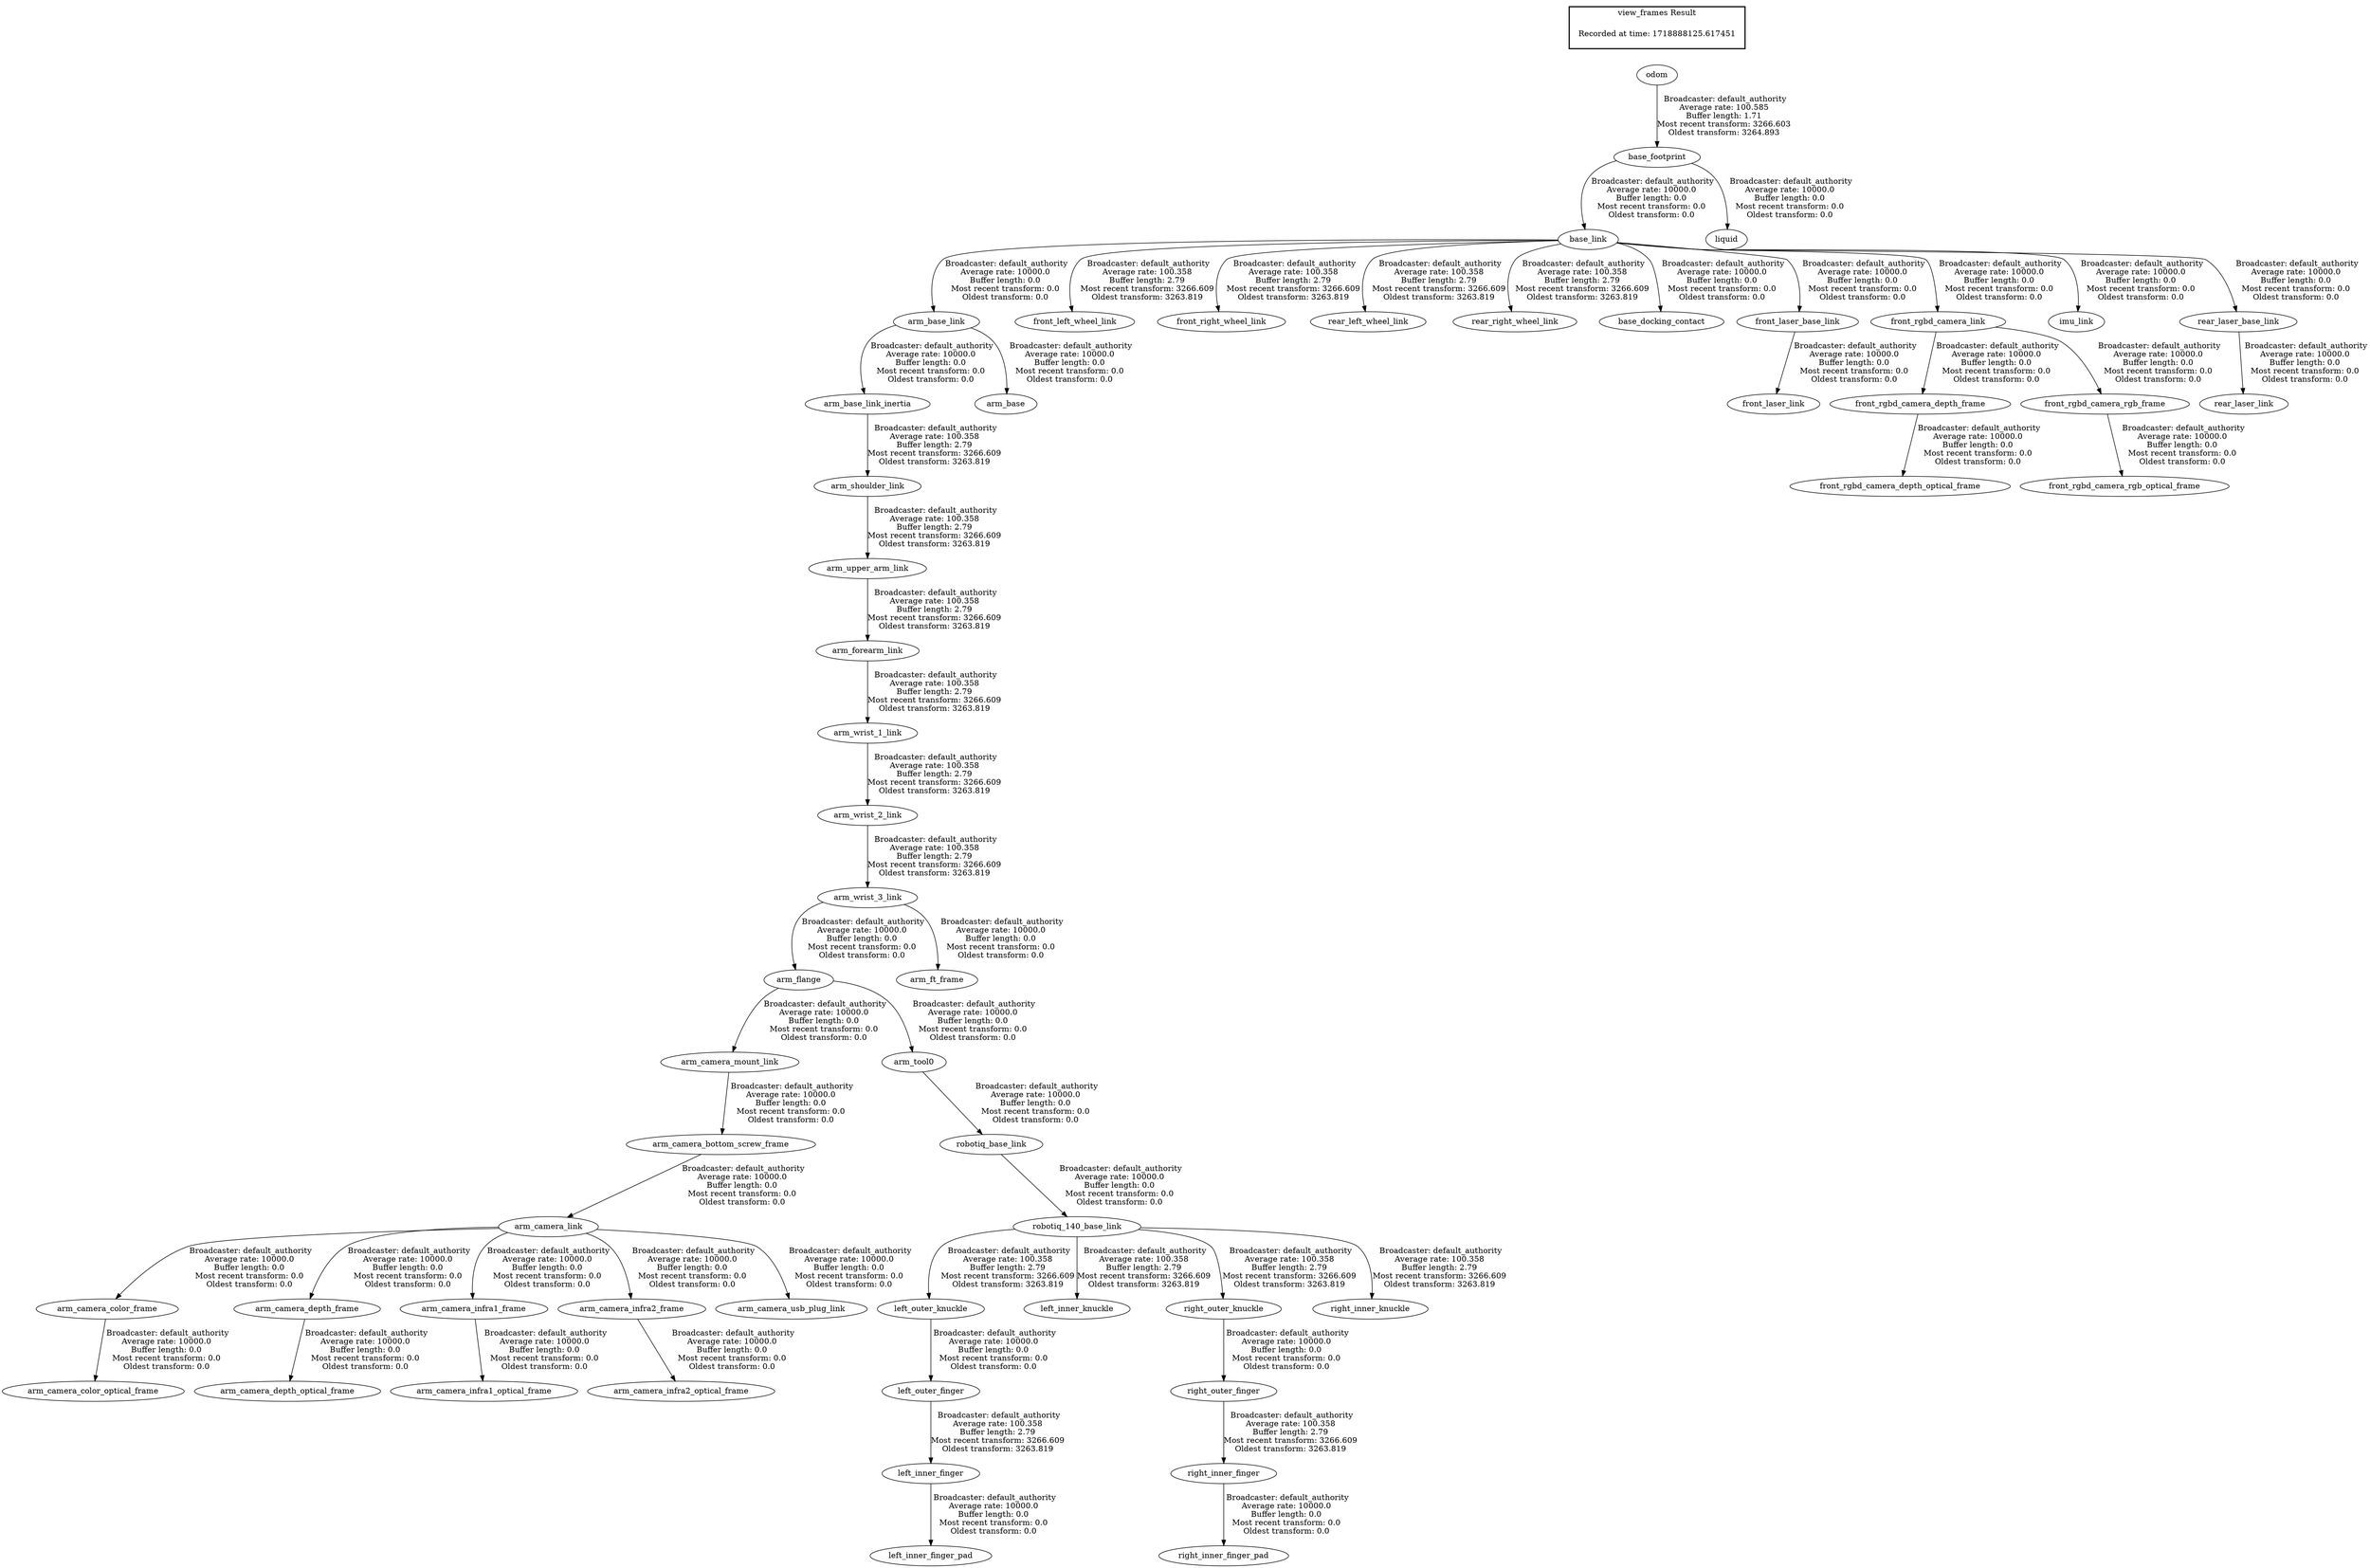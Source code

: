 digraph G {
"arm_upper_arm_link" -> "arm_forearm_link"[label=" Broadcaster: default_authority\nAverage rate: 100.358\nBuffer length: 2.79\nMost recent transform: 3266.609\nOldest transform: 3263.819\n"];
"arm_shoulder_link" -> "arm_upper_arm_link"[label=" Broadcaster: default_authority\nAverage rate: 100.358\nBuffer length: 2.79\nMost recent transform: 3266.609\nOldest transform: 3263.819\n"];
"arm_base_link_inertia" -> "arm_shoulder_link"[label=" Broadcaster: default_authority\nAverage rate: 100.358\nBuffer length: 2.79\nMost recent transform: 3266.609\nOldest transform: 3263.819\n"];
"arm_base_link" -> "arm_base_link_inertia"[label=" Broadcaster: default_authority\nAverage rate: 10000.0\nBuffer length: 0.0\nMost recent transform: 0.0\nOldest transform: 0.0\n"];
"arm_forearm_link" -> "arm_wrist_1_link"[label=" Broadcaster: default_authority\nAverage rate: 100.358\nBuffer length: 2.79\nMost recent transform: 3266.609\nOldest transform: 3263.819\n"];
"arm_wrist_1_link" -> "arm_wrist_2_link"[label=" Broadcaster: default_authority\nAverage rate: 100.358\nBuffer length: 2.79\nMost recent transform: 3266.609\nOldest transform: 3263.819\n"];
"arm_wrist_2_link" -> "arm_wrist_3_link"[label=" Broadcaster: default_authority\nAverage rate: 100.358\nBuffer length: 2.79\nMost recent transform: 3266.609\nOldest transform: 3263.819\n"];
"robotiq_140_base_link" -> "left_outer_knuckle"[label=" Broadcaster: default_authority\nAverage rate: 100.358\nBuffer length: 2.79\nMost recent transform: 3266.609\nOldest transform: 3263.819\n"];
"robotiq_base_link" -> "robotiq_140_base_link"[label=" Broadcaster: default_authority\nAverage rate: 10000.0\nBuffer length: 0.0\nMost recent transform: 0.0\nOldest transform: 0.0\n"];
"base_link" -> "front_left_wheel_link"[label=" Broadcaster: default_authority\nAverage rate: 100.358\nBuffer length: 2.79\nMost recent transform: 3266.609\nOldest transform: 3263.819\n"];
"base_footprint" -> "base_link"[label=" Broadcaster: default_authority\nAverage rate: 10000.0\nBuffer length: 0.0\nMost recent transform: 0.0\nOldest transform: 0.0\n"];
"base_link" -> "front_right_wheel_link"[label=" Broadcaster: default_authority\nAverage rate: 100.358\nBuffer length: 2.79\nMost recent transform: 3266.609\nOldest transform: 3263.819\n"];
"left_outer_finger" -> "left_inner_finger"[label=" Broadcaster: default_authority\nAverage rate: 100.358\nBuffer length: 2.79\nMost recent transform: 3266.609\nOldest transform: 3263.819\n"];
"left_outer_knuckle" -> "left_outer_finger"[label=" Broadcaster: default_authority\nAverage rate: 10000.0\nBuffer length: 0.0\nMost recent transform: 0.0\nOldest transform: 0.0\n"];
"robotiq_140_base_link" -> "left_inner_knuckle"[label=" Broadcaster: default_authority\nAverage rate: 100.358\nBuffer length: 2.79\nMost recent transform: 3266.609\nOldest transform: 3263.819\n"];
"base_link" -> "rear_left_wheel_link"[label=" Broadcaster: default_authority\nAverage rate: 100.358\nBuffer length: 2.79\nMost recent transform: 3266.609\nOldest transform: 3263.819\n"];
"base_link" -> "rear_right_wheel_link"[label=" Broadcaster: default_authority\nAverage rate: 100.358\nBuffer length: 2.79\nMost recent transform: 3266.609\nOldest transform: 3263.819\n"];
"right_outer_finger" -> "right_inner_finger"[label=" Broadcaster: default_authority\nAverage rate: 100.358\nBuffer length: 2.79\nMost recent transform: 3266.609\nOldest transform: 3263.819\n"];
"right_outer_knuckle" -> "right_outer_finger"[label=" Broadcaster: default_authority\nAverage rate: 10000.0\nBuffer length: 0.0\nMost recent transform: 0.0\nOldest transform: 0.0\n"];
"robotiq_140_base_link" -> "right_inner_knuckle"[label=" Broadcaster: default_authority\nAverage rate: 100.358\nBuffer length: 2.79\nMost recent transform: 3266.609\nOldest transform: 3263.819\n"];
"robotiq_140_base_link" -> "right_outer_knuckle"[label=" Broadcaster: default_authority\nAverage rate: 100.358\nBuffer length: 2.79\nMost recent transform: 3266.609\nOldest transform: 3263.819\n"];
"base_link" -> "arm_base_link"[label=" Broadcaster: default_authority\nAverage rate: 10000.0\nBuffer length: 0.0\nMost recent transform: 0.0\nOldest transform: 0.0\n"];
"arm_base_link" -> "arm_base"[label=" Broadcaster: default_authority\nAverage rate: 10000.0\nBuffer length: 0.0\nMost recent transform: 0.0\nOldest transform: 0.0\n"];
"arm_camera_link" -> "arm_camera_color_frame"[label=" Broadcaster: default_authority\nAverage rate: 10000.0\nBuffer length: 0.0\nMost recent transform: 0.0\nOldest transform: 0.0\n"];
"arm_camera_bottom_screw_frame" -> "arm_camera_link"[label=" Broadcaster: default_authority\nAverage rate: 10000.0\nBuffer length: 0.0\nMost recent transform: 0.0\nOldest transform: 0.0\n"];
"arm_camera_color_frame" -> "arm_camera_color_optical_frame"[label=" Broadcaster: default_authority\nAverage rate: 10000.0\nBuffer length: 0.0\nMost recent transform: 0.0\nOldest transform: 0.0\n"];
"arm_camera_link" -> "arm_camera_depth_frame"[label=" Broadcaster: default_authority\nAverage rate: 10000.0\nBuffer length: 0.0\nMost recent transform: 0.0\nOldest transform: 0.0\n"];
"arm_camera_depth_frame" -> "arm_camera_depth_optical_frame"[label=" Broadcaster: default_authority\nAverage rate: 10000.0\nBuffer length: 0.0\nMost recent transform: 0.0\nOldest transform: 0.0\n"];
"arm_camera_link" -> "arm_camera_infra1_frame"[label=" Broadcaster: default_authority\nAverage rate: 10000.0\nBuffer length: 0.0\nMost recent transform: 0.0\nOldest transform: 0.0\n"];
"arm_camera_infra1_frame" -> "arm_camera_infra1_optical_frame"[label=" Broadcaster: default_authority\nAverage rate: 10000.0\nBuffer length: 0.0\nMost recent transform: 0.0\nOldest transform: 0.0\n"];
"arm_camera_link" -> "arm_camera_infra2_frame"[label=" Broadcaster: default_authority\nAverage rate: 10000.0\nBuffer length: 0.0\nMost recent transform: 0.0\nOldest transform: 0.0\n"];
"arm_camera_infra2_frame" -> "arm_camera_infra2_optical_frame"[label=" Broadcaster: default_authority\nAverage rate: 10000.0\nBuffer length: 0.0\nMost recent transform: 0.0\nOldest transform: 0.0\n"];
"arm_camera_mount_link" -> "arm_camera_bottom_screw_frame"[label=" Broadcaster: default_authority\nAverage rate: 10000.0\nBuffer length: 0.0\nMost recent transform: 0.0\nOldest transform: 0.0\n"];
"arm_flange" -> "arm_camera_mount_link"[label=" Broadcaster: default_authority\nAverage rate: 10000.0\nBuffer length: 0.0\nMost recent transform: 0.0\nOldest transform: 0.0\n"];
"arm_wrist_3_link" -> "arm_flange"[label=" Broadcaster: default_authority\nAverage rate: 10000.0\nBuffer length: 0.0\nMost recent transform: 0.0\nOldest transform: 0.0\n"];
"arm_camera_link" -> "arm_camera_usb_plug_link"[label=" Broadcaster: default_authority\nAverage rate: 10000.0\nBuffer length: 0.0\nMost recent transform: 0.0\nOldest transform: 0.0\n"];
"arm_flange" -> "arm_tool0"[label=" Broadcaster: default_authority\nAverage rate: 10000.0\nBuffer length: 0.0\nMost recent transform: 0.0\nOldest transform: 0.0\n"];
"arm_wrist_3_link" -> "arm_ft_frame"[label=" Broadcaster: default_authority\nAverage rate: 10000.0\nBuffer length: 0.0\nMost recent transform: 0.0\nOldest transform: 0.0\n"];
"base_link" -> "base_docking_contact"[label=" Broadcaster: default_authority\nAverage rate: 10000.0\nBuffer length: 0.0\nMost recent transform: 0.0\nOldest transform: 0.0\n"];
"odom" -> "base_footprint"[label=" Broadcaster: default_authority\nAverage rate: 100.585\nBuffer length: 1.71\nMost recent transform: 3266.603\nOldest transform: 3264.893\n"];
"base_link" -> "front_laser_base_link"[label=" Broadcaster: default_authority\nAverage rate: 10000.0\nBuffer length: 0.0\nMost recent transform: 0.0\nOldest transform: 0.0\n"];
"front_laser_base_link" -> "front_laser_link"[label=" Broadcaster: default_authority\nAverage rate: 10000.0\nBuffer length: 0.0\nMost recent transform: 0.0\nOldest transform: 0.0\n"];
"front_rgbd_camera_link" -> "front_rgbd_camera_depth_frame"[label=" Broadcaster: default_authority\nAverage rate: 10000.0\nBuffer length: 0.0\nMost recent transform: 0.0\nOldest transform: 0.0\n"];
"base_link" -> "front_rgbd_camera_link"[label=" Broadcaster: default_authority\nAverage rate: 10000.0\nBuffer length: 0.0\nMost recent transform: 0.0\nOldest transform: 0.0\n"];
"front_rgbd_camera_depth_frame" -> "front_rgbd_camera_depth_optical_frame"[label=" Broadcaster: default_authority\nAverage rate: 10000.0\nBuffer length: 0.0\nMost recent transform: 0.0\nOldest transform: 0.0\n"];
"front_rgbd_camera_link" -> "front_rgbd_camera_rgb_frame"[label=" Broadcaster: default_authority\nAverage rate: 10000.0\nBuffer length: 0.0\nMost recent transform: 0.0\nOldest transform: 0.0\n"];
"front_rgbd_camera_rgb_frame" -> "front_rgbd_camera_rgb_optical_frame"[label=" Broadcaster: default_authority\nAverage rate: 10000.0\nBuffer length: 0.0\nMost recent transform: 0.0\nOldest transform: 0.0\n"];
"base_link" -> "imu_link"[label=" Broadcaster: default_authority\nAverage rate: 10000.0\nBuffer length: 0.0\nMost recent transform: 0.0\nOldest transform: 0.0\n"];
"left_inner_finger" -> "left_inner_finger_pad"[label=" Broadcaster: default_authority\nAverage rate: 10000.0\nBuffer length: 0.0\nMost recent transform: 0.0\nOldest transform: 0.0\n"];
"base_link" -> "rear_laser_base_link"[label=" Broadcaster: default_authority\nAverage rate: 10000.0\nBuffer length: 0.0\nMost recent transform: 0.0\nOldest transform: 0.0\n"];
"rear_laser_base_link" -> "rear_laser_link"[label=" Broadcaster: default_authority\nAverage rate: 10000.0\nBuffer length: 0.0\nMost recent transform: 0.0\nOldest transform: 0.0\n"];
"right_inner_finger" -> "right_inner_finger_pad"[label=" Broadcaster: default_authority\nAverage rate: 10000.0\nBuffer length: 0.0\nMost recent transform: 0.0\nOldest transform: 0.0\n"];
"arm_tool0" -> "robotiq_base_link"[label=" Broadcaster: default_authority\nAverage rate: 10000.0\nBuffer length: 0.0\nMost recent transform: 0.0\nOldest transform: 0.0\n"];
"base_footprint" -> "liquid"[label=" Broadcaster: default_authority\nAverage rate: 10000.0\nBuffer length: 0.0\nMost recent transform: 0.0\nOldest transform: 0.0\n"];
edge [style=invis];
 subgraph cluster_legend { style=bold; color=black; label ="view_frames Result";
"Recorded at time: 1718888125.617451"[ shape=plaintext ] ;
}->"odom";
}